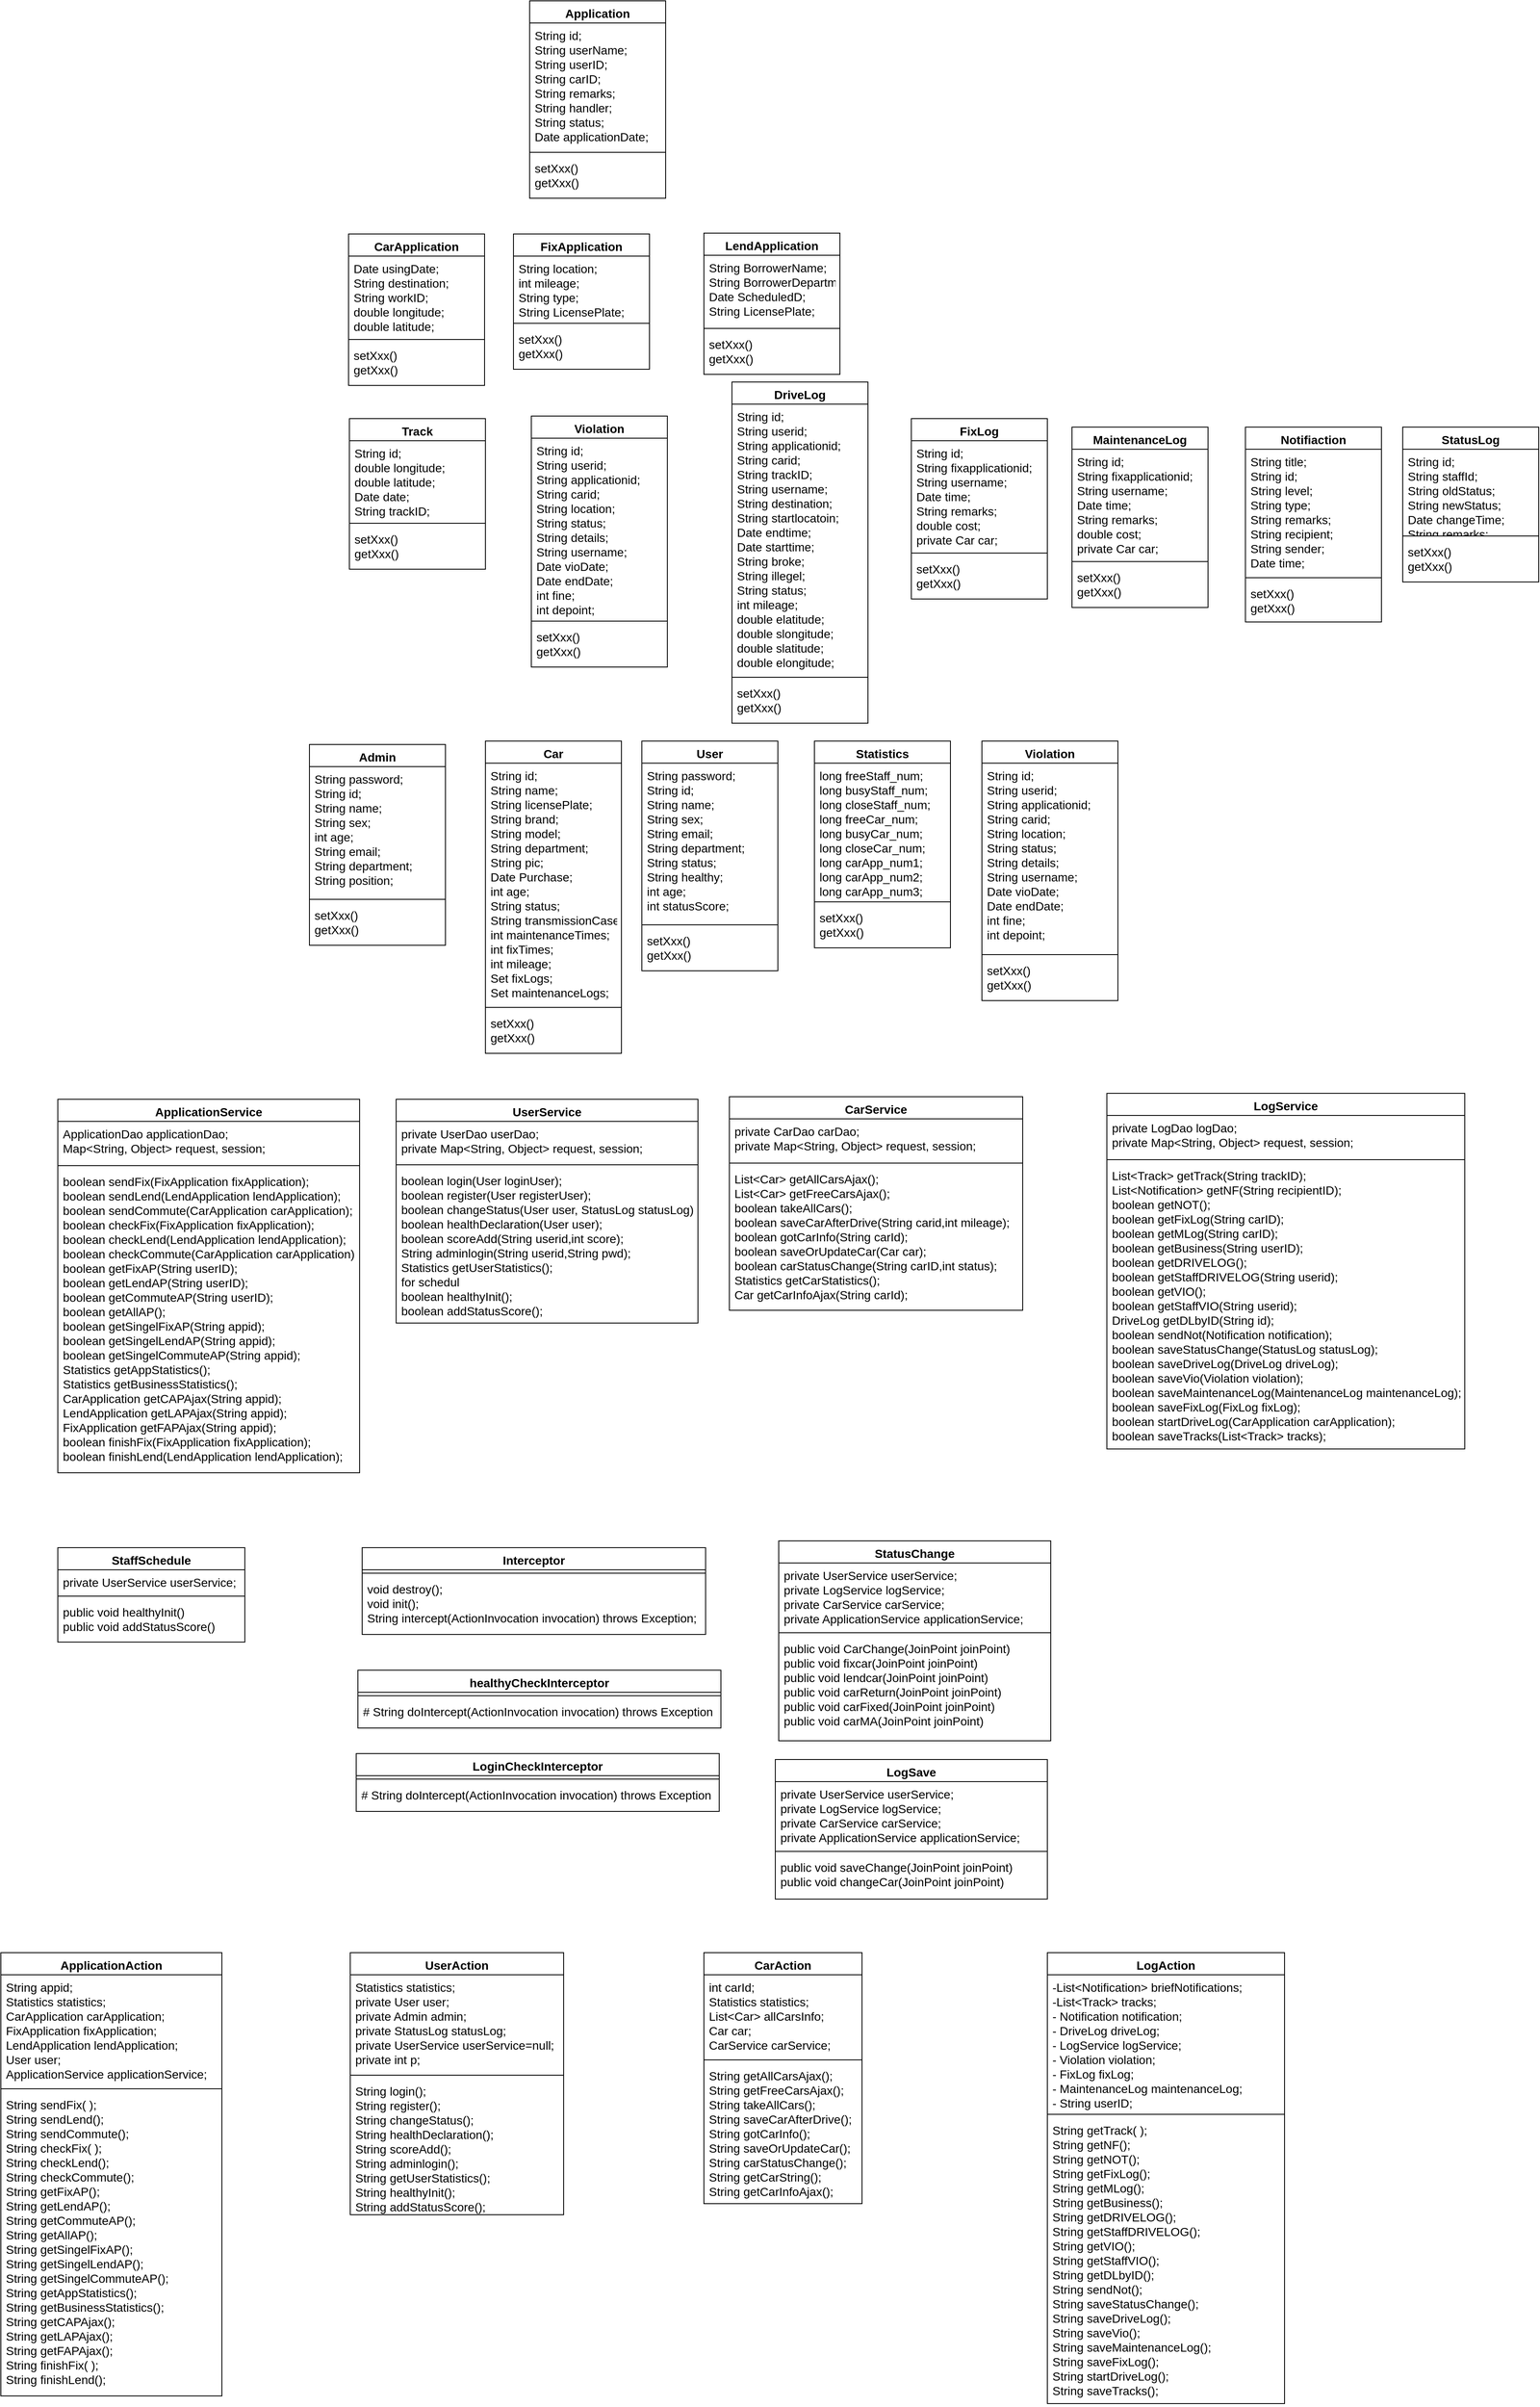 <mxfile version="15.7.3" type="device"><diagram id="B55-79wRDsL-jMmc4Dl7" name="第 1 页"><mxGraphModel dx="3330" dy="1082" grid="0" gridSize="10" guides="1" tooltips="1" connect="1" arrows="1" fold="1" page="0" pageScale="1" pageWidth="827" pageHeight="1169" math="0" shadow="0"><root><mxCell id="0"/><mxCell id="1" parent="0"/><mxCell id="eSc0ie2BiEMWBmPsJBe6-1" value="Application" style="swimlane;fontStyle=1;align=center;verticalAlign=top;childLayout=stackLayout;horizontal=1;startSize=26;horizontalStack=0;resizeParent=1;resizeParentMax=0;resizeLast=0;collapsible=1;marginBottom=0;spacing=2;fontSize=14;" parent="1" vertex="1"><mxGeometry x="-862" y="135" width="160" height="232" as="geometry"/></mxCell><mxCell id="eSc0ie2BiEMWBmPsJBe6-2" value="String id;&#10;String userName;&#10;String userID;&#10;String carID;&#10;String remarks;&#10;String handler;&#10;String status;&#10;Date applicationDate;" style="text;strokeColor=none;fillColor=none;align=left;verticalAlign=top;spacingLeft=4;spacingRight=4;overflow=hidden;rotatable=0;points=[[0,0.5],[1,0.5]];portConstraint=eastwest;spacing=2;fontSize=14;" parent="eSc0ie2BiEMWBmPsJBe6-1" vertex="1"><mxGeometry y="26" width="160" height="148" as="geometry"/></mxCell><mxCell id="eSc0ie2BiEMWBmPsJBe6-3" value="" style="line;strokeWidth=1;fillColor=none;align=left;verticalAlign=middle;spacingTop=-1;spacingLeft=3;spacingRight=3;rotatable=0;labelPosition=right;points=[];portConstraint=eastwest;spacing=2;fontSize=14;" parent="eSc0ie2BiEMWBmPsJBe6-1" vertex="1"><mxGeometry y="174" width="160" height="8" as="geometry"/></mxCell><mxCell id="eSc0ie2BiEMWBmPsJBe6-4" value="setXxx()&#10;getXxx()" style="text;strokeColor=none;fillColor=none;align=left;verticalAlign=top;spacingLeft=4;spacingRight=4;overflow=hidden;rotatable=0;points=[[0,0.5],[1,0.5]];portConstraint=eastwest;spacing=2;fontSize=14;" parent="eSc0ie2BiEMWBmPsJBe6-1" vertex="1"><mxGeometry y="182" width="160" height="50" as="geometry"/></mxCell><mxCell id="eSc0ie2BiEMWBmPsJBe6-6" value="CarApplication" style="swimlane;fontStyle=1;align=center;verticalAlign=top;childLayout=stackLayout;horizontal=1;startSize=26;horizontalStack=0;resizeParent=1;resizeParentMax=0;resizeLast=0;collapsible=1;marginBottom=0;spacing=2;fontSize=14;" parent="1" vertex="1"><mxGeometry x="-1075" y="409" width="160" height="178" as="geometry"/></mxCell><mxCell id="eSc0ie2BiEMWBmPsJBe6-7" value="Date usingDate;&#10;String destination;&#10;String workID;&#10;double longitude;&#10;double latitude;" style="text;strokeColor=none;fillColor=none;align=left;verticalAlign=top;spacingLeft=4;spacingRight=4;overflow=hidden;rotatable=0;points=[[0,0.5],[1,0.5]];portConstraint=eastwest;spacing=2;fontSize=14;" parent="eSc0ie2BiEMWBmPsJBe6-6" vertex="1"><mxGeometry y="26" width="160" height="94" as="geometry"/></mxCell><mxCell id="eSc0ie2BiEMWBmPsJBe6-8" value="" style="line;strokeWidth=1;fillColor=none;align=left;verticalAlign=middle;spacingTop=-1;spacingLeft=3;spacingRight=3;rotatable=0;labelPosition=right;points=[];portConstraint=eastwest;spacing=2;fontSize=14;" parent="eSc0ie2BiEMWBmPsJBe6-6" vertex="1"><mxGeometry y="120" width="160" height="8" as="geometry"/></mxCell><mxCell id="eSc0ie2BiEMWBmPsJBe6-9" value="setXxx()&#10;getXxx()" style="text;strokeColor=none;fillColor=none;align=left;verticalAlign=top;spacingLeft=4;spacingRight=4;overflow=hidden;rotatable=0;points=[[0,0.5],[1,0.5]];portConstraint=eastwest;spacing=2;fontSize=14;" parent="eSc0ie2BiEMWBmPsJBe6-6" vertex="1"><mxGeometry y="128" width="160" height="50" as="geometry"/></mxCell><mxCell id="eSc0ie2BiEMWBmPsJBe6-12" value="FixApplication" style="swimlane;fontStyle=1;align=center;verticalAlign=top;childLayout=stackLayout;horizontal=1;startSize=26;horizontalStack=0;resizeParent=1;resizeParentMax=0;resizeLast=0;collapsible=1;marginBottom=0;spacing=2;fontSize=14;" parent="1" vertex="1"><mxGeometry x="-881" y="409" width="160" height="159" as="geometry"/></mxCell><mxCell id="eSc0ie2BiEMWBmPsJBe6-13" value="String location;&#10;int mileage;&#10;String type;&#10;String LicensePlate;" style="text;strokeColor=none;fillColor=none;align=left;verticalAlign=top;spacingLeft=4;spacingRight=4;overflow=hidden;rotatable=0;points=[[0,0.5],[1,0.5]];portConstraint=eastwest;spacing=2;fontSize=14;" parent="eSc0ie2BiEMWBmPsJBe6-12" vertex="1"><mxGeometry y="26" width="160" height="75" as="geometry"/></mxCell><mxCell id="eSc0ie2BiEMWBmPsJBe6-14" value="" style="line;strokeWidth=1;fillColor=none;align=left;verticalAlign=middle;spacingTop=-1;spacingLeft=3;spacingRight=3;rotatable=0;labelPosition=right;points=[];portConstraint=eastwest;spacing=2;fontSize=14;" parent="eSc0ie2BiEMWBmPsJBe6-12" vertex="1"><mxGeometry y="101" width="160" height="8" as="geometry"/></mxCell><mxCell id="eSc0ie2BiEMWBmPsJBe6-15" value="setXxx()&#10;getXxx()" style="text;strokeColor=none;fillColor=none;align=left;verticalAlign=top;spacingLeft=4;spacingRight=4;overflow=hidden;rotatable=0;points=[[0,0.5],[1,0.5]];portConstraint=eastwest;spacing=2;fontSize=14;" parent="eSc0ie2BiEMWBmPsJBe6-12" vertex="1"><mxGeometry y="109" width="160" height="50" as="geometry"/></mxCell><mxCell id="eSc0ie2BiEMWBmPsJBe6-17" value="LendApplication" style="swimlane;fontStyle=1;align=center;verticalAlign=top;childLayout=stackLayout;horizontal=1;startSize=26;horizontalStack=0;resizeParent=1;resizeParentMax=0;resizeLast=0;collapsible=1;marginBottom=0;spacing=2;fontSize=14;" parent="1" vertex="1"><mxGeometry x="-657" y="408" width="160" height="166" as="geometry"/></mxCell><mxCell id="eSc0ie2BiEMWBmPsJBe6-18" value="String BorrowerName;&#10;String BorrowerDepartment;&#10;Date ScheduledD;&#10;String LicensePlate;" style="text;strokeColor=none;fillColor=none;align=left;verticalAlign=top;spacingLeft=4;spacingRight=4;overflow=hidden;rotatable=0;points=[[0,0.5],[1,0.5]];portConstraint=eastwest;spacing=2;fontSize=14;" parent="eSc0ie2BiEMWBmPsJBe6-17" vertex="1"><mxGeometry y="26" width="160" height="82" as="geometry"/></mxCell><mxCell id="eSc0ie2BiEMWBmPsJBe6-19" value="" style="line;strokeWidth=1;fillColor=none;align=left;verticalAlign=middle;spacingTop=-1;spacingLeft=3;spacingRight=3;rotatable=0;labelPosition=right;points=[];portConstraint=eastwest;spacing=2;fontSize=14;" parent="eSc0ie2BiEMWBmPsJBe6-17" vertex="1"><mxGeometry y="108" width="160" height="8" as="geometry"/></mxCell><mxCell id="eSc0ie2BiEMWBmPsJBe6-20" value="setXxx()&#10;getXxx()" style="text;strokeColor=none;fillColor=none;align=left;verticalAlign=top;spacingLeft=4;spacingRight=4;overflow=hidden;rotatable=0;points=[[0,0.5],[1,0.5]];portConstraint=eastwest;spacing=2;fontSize=14;" parent="eSc0ie2BiEMWBmPsJBe6-17" vertex="1"><mxGeometry y="116" width="160" height="50" as="geometry"/></mxCell><mxCell id="eSc0ie2BiEMWBmPsJBe6-22" value="MaintenanceLog" style="swimlane;fontStyle=1;align=center;verticalAlign=top;childLayout=stackLayout;horizontal=1;startSize=26;horizontalStack=0;resizeParent=1;resizeParentMax=0;resizeLast=0;collapsible=1;marginBottom=0;spacing=2;fontSize=14;" parent="1" vertex="1"><mxGeometry x="-224" y="636" width="160" height="212" as="geometry"/></mxCell><mxCell id="eSc0ie2BiEMWBmPsJBe6-23" value="String id;&#10;String fixapplicationid;&#10;String username;&#10;Date time;&#10;String remarks;&#10;double cost;&#10;private Car car;" style="text;strokeColor=none;fillColor=none;align=left;verticalAlign=top;spacingLeft=4;spacingRight=4;overflow=hidden;rotatable=0;points=[[0,0.5],[1,0.5]];portConstraint=eastwest;spacing=2;fontSize=14;" parent="eSc0ie2BiEMWBmPsJBe6-22" vertex="1"><mxGeometry y="26" width="160" height="128" as="geometry"/></mxCell><mxCell id="eSc0ie2BiEMWBmPsJBe6-24" value="" style="line;strokeWidth=1;fillColor=none;align=left;verticalAlign=middle;spacingTop=-1;spacingLeft=3;spacingRight=3;rotatable=0;labelPosition=right;points=[];portConstraint=eastwest;spacing=2;fontSize=14;" parent="eSc0ie2BiEMWBmPsJBe6-22" vertex="1"><mxGeometry y="154" width="160" height="8" as="geometry"/></mxCell><mxCell id="eSc0ie2BiEMWBmPsJBe6-25" value="setXxx()&#10;getXxx()" style="text;strokeColor=none;fillColor=none;align=left;verticalAlign=top;spacingLeft=4;spacingRight=4;overflow=hidden;rotatable=0;points=[[0,0.5],[1,0.5]];portConstraint=eastwest;spacing=2;fontSize=14;" parent="eSc0ie2BiEMWBmPsJBe6-22" vertex="1"><mxGeometry y="162" width="160" height="50" as="geometry"/></mxCell><mxCell id="eSc0ie2BiEMWBmPsJBe6-26" value="Violation" style="swimlane;fontStyle=1;align=center;verticalAlign=top;childLayout=stackLayout;horizontal=1;startSize=26;horizontalStack=0;resizeParent=1;resizeParentMax=0;resizeLast=0;collapsible=1;marginBottom=0;spacing=2;fontSize=14;" parent="1" vertex="1"><mxGeometry x="-860" y="623" width="160" height="295" as="geometry"/></mxCell><mxCell id="eSc0ie2BiEMWBmPsJBe6-27" value="String id;&#10;String userid;&#10;String applicationid;&#10;String carid;&#10;String location;&#10;String status;&#10;String details;&#10;String username;&#10;Date vioDate;&#10;Date endDate;&#10;int fine;&#10;int depoint;" style="text;strokeColor=none;fillColor=none;align=left;verticalAlign=top;spacingLeft=4;spacingRight=4;overflow=hidden;rotatable=0;points=[[0,0.5],[1,0.5]];portConstraint=eastwest;spacing=2;fontSize=14;" parent="eSc0ie2BiEMWBmPsJBe6-26" vertex="1"><mxGeometry y="26" width="160" height="211" as="geometry"/></mxCell><mxCell id="eSc0ie2BiEMWBmPsJBe6-28" value="" style="line;strokeWidth=1;fillColor=none;align=left;verticalAlign=middle;spacingTop=-1;spacingLeft=3;spacingRight=3;rotatable=0;labelPosition=right;points=[];portConstraint=eastwest;spacing=2;fontSize=14;" parent="eSc0ie2BiEMWBmPsJBe6-26" vertex="1"><mxGeometry y="237" width="160" height="8" as="geometry"/></mxCell><mxCell id="eSc0ie2BiEMWBmPsJBe6-29" value="setXxx()&#10;getXxx()" style="text;strokeColor=none;fillColor=none;align=left;verticalAlign=top;spacingLeft=4;spacingRight=4;overflow=hidden;rotatable=0;points=[[0,0.5],[1,0.5]];portConstraint=eastwest;spacing=2;fontSize=14;" parent="eSc0ie2BiEMWBmPsJBe6-26" vertex="1"><mxGeometry y="245" width="160" height="50" as="geometry"/></mxCell><mxCell id="eSc0ie2BiEMWBmPsJBe6-30" value="Track" style="swimlane;fontStyle=1;align=center;verticalAlign=top;childLayout=stackLayout;horizontal=1;startSize=26;horizontalStack=0;resizeParent=1;resizeParentMax=0;resizeLast=0;collapsible=1;marginBottom=0;spacing=2;fontSize=14;" parent="1" vertex="1"><mxGeometry x="-1074" y="626" width="160" height="177" as="geometry"/></mxCell><mxCell id="eSc0ie2BiEMWBmPsJBe6-31" value="String id;&#10;double longitude;&#10;double latitude;&#10;Date date;&#10;String trackID;" style="text;strokeColor=none;fillColor=none;align=left;verticalAlign=top;spacingLeft=4;spacingRight=4;overflow=hidden;rotatable=0;points=[[0,0.5],[1,0.5]];portConstraint=eastwest;spacing=2;fontSize=14;" parent="eSc0ie2BiEMWBmPsJBe6-30" vertex="1"><mxGeometry y="26" width="160" height="93" as="geometry"/></mxCell><mxCell id="eSc0ie2BiEMWBmPsJBe6-32" value="" style="line;strokeWidth=1;fillColor=none;align=left;verticalAlign=middle;spacingTop=-1;spacingLeft=3;spacingRight=3;rotatable=0;labelPosition=right;points=[];portConstraint=eastwest;spacing=2;fontSize=14;" parent="eSc0ie2BiEMWBmPsJBe6-30" vertex="1"><mxGeometry y="119" width="160" height="8" as="geometry"/></mxCell><mxCell id="eSc0ie2BiEMWBmPsJBe6-33" value="setXxx()&#10;getXxx()" style="text;strokeColor=none;fillColor=none;align=left;verticalAlign=top;spacingLeft=4;spacingRight=4;overflow=hidden;rotatable=0;points=[[0,0.5],[1,0.5]];portConstraint=eastwest;spacing=2;fontSize=14;" parent="eSc0ie2BiEMWBmPsJBe6-30" vertex="1"><mxGeometry y="127" width="160" height="50" as="geometry"/></mxCell><mxCell id="eSc0ie2BiEMWBmPsJBe6-34" value="FixLog" style="swimlane;fontStyle=1;align=center;verticalAlign=top;childLayout=stackLayout;horizontal=1;startSize=26;horizontalStack=0;resizeParent=1;resizeParentMax=0;resizeLast=0;collapsible=1;marginBottom=0;spacing=2;fontSize=14;" parent="1" vertex="1"><mxGeometry x="-413" y="626" width="160" height="212" as="geometry"/></mxCell><mxCell id="eSc0ie2BiEMWBmPsJBe6-35" value="String id;&#10;String fixapplicationid;&#10;String username;&#10;Date time;&#10;String remarks;&#10;double cost;&#10;private Car car;" style="text;strokeColor=none;fillColor=none;align=left;verticalAlign=top;spacingLeft=4;spacingRight=4;overflow=hidden;rotatable=0;points=[[0,0.5],[1,0.5]];portConstraint=eastwest;spacing=2;fontSize=14;" parent="eSc0ie2BiEMWBmPsJBe6-34" vertex="1"><mxGeometry y="26" width="160" height="128" as="geometry"/></mxCell><mxCell id="eSc0ie2BiEMWBmPsJBe6-36" value="" style="line;strokeWidth=1;fillColor=none;align=left;verticalAlign=middle;spacingTop=-1;spacingLeft=3;spacingRight=3;rotatable=0;labelPosition=right;points=[];portConstraint=eastwest;spacing=2;fontSize=14;" parent="eSc0ie2BiEMWBmPsJBe6-34" vertex="1"><mxGeometry y="154" width="160" height="8" as="geometry"/></mxCell><mxCell id="eSc0ie2BiEMWBmPsJBe6-37" value="setXxx()&#10;getXxx()" style="text;strokeColor=none;fillColor=none;align=left;verticalAlign=top;spacingLeft=4;spacingRight=4;overflow=hidden;rotatable=0;points=[[0,0.5],[1,0.5]];portConstraint=eastwest;spacing=2;fontSize=14;" parent="eSc0ie2BiEMWBmPsJBe6-34" vertex="1"><mxGeometry y="162" width="160" height="50" as="geometry"/></mxCell><mxCell id="eSc0ie2BiEMWBmPsJBe6-38" value="Notifiaction" style="swimlane;fontStyle=1;align=center;verticalAlign=top;childLayout=stackLayout;horizontal=1;startSize=26;horizontalStack=0;resizeParent=1;resizeParentMax=0;resizeLast=0;collapsible=1;marginBottom=0;spacing=2;fontSize=14;" parent="1" vertex="1"><mxGeometry x="-20" y="636" width="160" height="229" as="geometry"/></mxCell><mxCell id="eSc0ie2BiEMWBmPsJBe6-39" value="String title;&#10;String id;&#10;String level;&#10;String type;&#10;String remarks;&#10;String recipient;&#10;String sender;&#10;Date time;" style="text;strokeColor=none;fillColor=none;align=left;verticalAlign=top;spacingLeft=4;spacingRight=4;overflow=hidden;rotatable=0;points=[[0,0.5],[1,0.5]];portConstraint=eastwest;spacing=2;fontSize=14;" parent="eSc0ie2BiEMWBmPsJBe6-38" vertex="1"><mxGeometry y="26" width="160" height="147" as="geometry"/></mxCell><mxCell id="eSc0ie2BiEMWBmPsJBe6-40" value="" style="line;strokeWidth=1;fillColor=none;align=left;verticalAlign=middle;spacingTop=-1;spacingLeft=3;spacingRight=3;rotatable=0;labelPosition=right;points=[];portConstraint=eastwest;spacing=2;fontSize=14;" parent="eSc0ie2BiEMWBmPsJBe6-38" vertex="1"><mxGeometry y="173" width="160" height="8" as="geometry"/></mxCell><mxCell id="eSc0ie2BiEMWBmPsJBe6-41" value="setXxx()&#10;getXxx()" style="text;strokeColor=none;fillColor=none;align=left;verticalAlign=top;spacingLeft=4;spacingRight=4;overflow=hidden;rotatable=0;points=[[0,0.5],[1,0.5]];portConstraint=eastwest;spacing=2;fontSize=14;" parent="eSc0ie2BiEMWBmPsJBe6-38" vertex="1"><mxGeometry y="181" width="160" height="48" as="geometry"/></mxCell><mxCell id="eSc0ie2BiEMWBmPsJBe6-42" value="DriveLog" style="swimlane;fontStyle=1;align=center;verticalAlign=top;childLayout=stackLayout;horizontal=1;startSize=26;horizontalStack=0;resizeParent=1;resizeParentMax=0;resizeLast=0;collapsible=1;marginBottom=0;spacing=2;fontSize=14;" parent="1" vertex="1"><mxGeometry x="-624" y="583" width="160" height="401" as="geometry"/></mxCell><mxCell id="eSc0ie2BiEMWBmPsJBe6-43" value="String id;&#10;String userid;&#10;String applicationid;&#10;String carid;&#10;String trackID;&#10;String username;&#10;String destination;&#10;String startlocatoin;&#10;Date endtime;&#10;Date starttime;&#10;String broke;&#10;String illegel;&#10;String status;&#10;int mileage;&#10;double elatitude;&#10;double slongitude;&#10;double slatitude;&#10;double elongitude;" style="text;strokeColor=none;fillColor=none;align=left;verticalAlign=top;spacingLeft=4;spacingRight=4;overflow=hidden;rotatable=0;points=[[0,0.5],[1,0.5]];portConstraint=eastwest;spacing=2;fontSize=14;" parent="eSc0ie2BiEMWBmPsJBe6-42" vertex="1"><mxGeometry y="26" width="160" height="317" as="geometry"/></mxCell><mxCell id="eSc0ie2BiEMWBmPsJBe6-44" value="" style="line;strokeWidth=1;fillColor=none;align=left;verticalAlign=middle;spacingTop=-1;spacingLeft=3;spacingRight=3;rotatable=0;labelPosition=right;points=[];portConstraint=eastwest;spacing=2;fontSize=14;" parent="eSc0ie2BiEMWBmPsJBe6-42" vertex="1"><mxGeometry y="343" width="160" height="8" as="geometry"/></mxCell><mxCell id="eSc0ie2BiEMWBmPsJBe6-45" value="setXxx()&#10;getXxx()" style="text;strokeColor=none;fillColor=none;align=left;verticalAlign=top;spacingLeft=4;spacingRight=4;overflow=hidden;rotatable=0;points=[[0,0.5],[1,0.5]];portConstraint=eastwest;spacing=2;fontSize=14;" parent="eSc0ie2BiEMWBmPsJBe6-42" vertex="1"><mxGeometry y="351" width="160" height="50" as="geometry"/></mxCell><mxCell id="eSc0ie2BiEMWBmPsJBe6-46" value="StatusLog" style="swimlane;fontStyle=1;align=center;verticalAlign=top;childLayout=stackLayout;horizontal=1;startSize=26;horizontalStack=0;resizeParent=1;resizeParentMax=0;resizeLast=0;collapsible=1;marginBottom=0;spacing=2;fontSize=14;" parent="1" vertex="1"><mxGeometry x="165" y="636" width="160" height="182" as="geometry"/></mxCell><mxCell id="eSc0ie2BiEMWBmPsJBe6-47" value="String id;&#10;String staffId;&#10;String oldStatus;&#10;String newStatus;&#10;Date changeTime;&#10;String remarks;" style="text;strokeColor=none;fillColor=none;align=left;verticalAlign=top;spacingLeft=4;spacingRight=4;overflow=hidden;rotatable=0;points=[[0,0.5],[1,0.5]];portConstraint=eastwest;spacing=2;fontSize=14;" parent="eSc0ie2BiEMWBmPsJBe6-46" vertex="1"><mxGeometry y="26" width="160" height="98" as="geometry"/></mxCell><mxCell id="eSc0ie2BiEMWBmPsJBe6-48" value="" style="line;strokeWidth=1;fillColor=none;align=left;verticalAlign=middle;spacingTop=-1;spacingLeft=3;spacingRight=3;rotatable=0;labelPosition=right;points=[];portConstraint=eastwest;spacing=2;fontSize=14;" parent="eSc0ie2BiEMWBmPsJBe6-46" vertex="1"><mxGeometry y="124" width="160" height="8" as="geometry"/></mxCell><mxCell id="eSc0ie2BiEMWBmPsJBe6-49" value="setXxx()&#10;getXxx()" style="text;strokeColor=none;fillColor=none;align=left;verticalAlign=top;spacingLeft=4;spacingRight=4;overflow=hidden;rotatable=0;points=[[0,0.5],[1,0.5]];portConstraint=eastwest;spacing=2;fontSize=14;" parent="eSc0ie2BiEMWBmPsJBe6-46" vertex="1"><mxGeometry y="132" width="160" height="50" as="geometry"/></mxCell><mxCell id="eSc0ie2BiEMWBmPsJBe6-58" value="Admin" style="swimlane;fontStyle=1;align=center;verticalAlign=top;childLayout=stackLayout;horizontal=1;startSize=26;horizontalStack=0;resizeParent=1;resizeParentMax=0;resizeLast=0;collapsible=1;marginBottom=0;spacing=2;fontSize=14;" parent="1" vertex="1"><mxGeometry x="-1121" y="1009" width="160" height="236" as="geometry"/></mxCell><mxCell id="eSc0ie2BiEMWBmPsJBe6-59" value="String password;&#10;String id;&#10;String name;&#10;String sex;&#10;int age;&#10;String email;&#10;String department;&#10;String position;" style="text;strokeColor=none;fillColor=none;align=left;verticalAlign=top;spacingLeft=4;spacingRight=4;overflow=hidden;rotatable=0;points=[[0,0.5],[1,0.5]];portConstraint=eastwest;spacing=2;fontSize=14;" parent="eSc0ie2BiEMWBmPsJBe6-58" vertex="1"><mxGeometry y="26" width="160" height="152" as="geometry"/></mxCell><mxCell id="eSc0ie2BiEMWBmPsJBe6-60" value="" style="line;strokeWidth=1;fillColor=none;align=left;verticalAlign=middle;spacingTop=-1;spacingLeft=3;spacingRight=3;rotatable=0;labelPosition=right;points=[];portConstraint=eastwest;spacing=2;fontSize=14;" parent="eSc0ie2BiEMWBmPsJBe6-58" vertex="1"><mxGeometry y="178" width="160" height="8" as="geometry"/></mxCell><mxCell id="eSc0ie2BiEMWBmPsJBe6-61" value="setXxx()&#10;getXxx()" style="text;strokeColor=none;fillColor=none;align=left;verticalAlign=top;spacingLeft=4;spacingRight=4;overflow=hidden;rotatable=0;points=[[0,0.5],[1,0.5]];portConstraint=eastwest;spacing=2;fontSize=14;" parent="eSc0ie2BiEMWBmPsJBe6-58" vertex="1"><mxGeometry y="186" width="160" height="50" as="geometry"/></mxCell><mxCell id="eSc0ie2BiEMWBmPsJBe6-62" value="Violation" style="swimlane;fontStyle=1;align=center;verticalAlign=top;childLayout=stackLayout;horizontal=1;startSize=26;horizontalStack=0;resizeParent=1;resizeParentMax=0;resizeLast=0;collapsible=1;marginBottom=0;spacing=2;fontSize=14;" parent="1" vertex="1"><mxGeometry x="-330" y="1005" width="160" height="305" as="geometry"/></mxCell><mxCell id="eSc0ie2BiEMWBmPsJBe6-63" value="String id;&#10;String userid;&#10;String applicationid;&#10;String carid;&#10;String location;&#10;String status;&#10;String details;&#10;String username;&#10;Date vioDate;&#10;Date endDate;&#10;int fine;&#10;int depoint;" style="text;strokeColor=none;fillColor=none;align=left;verticalAlign=top;spacingLeft=4;spacingRight=4;overflow=hidden;rotatable=0;points=[[0,0.5],[1,0.5]];portConstraint=eastwest;spacing=2;fontSize=14;" parent="eSc0ie2BiEMWBmPsJBe6-62" vertex="1"><mxGeometry y="26" width="160" height="221" as="geometry"/></mxCell><mxCell id="eSc0ie2BiEMWBmPsJBe6-64" value="" style="line;strokeWidth=1;fillColor=none;align=left;verticalAlign=middle;spacingTop=-1;spacingLeft=3;spacingRight=3;rotatable=0;labelPosition=right;points=[];portConstraint=eastwest;spacing=2;fontSize=14;" parent="eSc0ie2BiEMWBmPsJBe6-62" vertex="1"><mxGeometry y="247" width="160" height="8" as="geometry"/></mxCell><mxCell id="eSc0ie2BiEMWBmPsJBe6-65" value="setXxx()&#10;getXxx()" style="text;strokeColor=none;fillColor=none;align=left;verticalAlign=top;spacingLeft=4;spacingRight=4;overflow=hidden;rotatable=0;points=[[0,0.5],[1,0.5]];portConstraint=eastwest;spacing=2;fontSize=14;" parent="eSc0ie2BiEMWBmPsJBe6-62" vertex="1"><mxGeometry y="255" width="160" height="50" as="geometry"/></mxCell><mxCell id="eSc0ie2BiEMWBmPsJBe6-66" value="Car" style="swimlane;fontStyle=1;align=center;verticalAlign=top;childLayout=stackLayout;horizontal=1;startSize=26;horizontalStack=0;resizeParent=1;resizeParentMax=0;resizeLast=0;collapsible=1;marginBottom=0;spacing=2;fontSize=14;" parent="1" vertex="1"><mxGeometry x="-914" y="1005" width="160" height="367" as="geometry"/></mxCell><mxCell id="eSc0ie2BiEMWBmPsJBe6-67" value="String id;&#10;String name;&#10;String licensePlate;&#10;String brand;&#10;String model;&#10;String department;&#10;String pic;&#10;Date Purchase;&#10;int age;&#10;String status;&#10;String transmissionCase;&#10;int maintenanceTimes; &#10;int fixTimes; &#10;int mileage; &#10;Set fixLogs;&#10;Set maintenanceLogs;" style="text;strokeColor=none;fillColor=none;align=left;verticalAlign=top;spacingLeft=4;spacingRight=4;overflow=hidden;rotatable=0;points=[[0,0.5],[1,0.5]];portConstraint=eastwest;spacing=2;fontSize=14;" parent="eSc0ie2BiEMWBmPsJBe6-66" vertex="1"><mxGeometry y="26" width="160" height="283" as="geometry"/></mxCell><mxCell id="eSc0ie2BiEMWBmPsJBe6-68" value="" style="line;strokeWidth=1;fillColor=none;align=left;verticalAlign=middle;spacingTop=-1;spacingLeft=3;spacingRight=3;rotatable=0;labelPosition=right;points=[];portConstraint=eastwest;spacing=2;fontSize=14;" parent="eSc0ie2BiEMWBmPsJBe6-66" vertex="1"><mxGeometry y="309" width="160" height="8" as="geometry"/></mxCell><mxCell id="eSc0ie2BiEMWBmPsJBe6-69" value="setXxx()&#10;getXxx()" style="text;strokeColor=none;fillColor=none;align=left;verticalAlign=top;spacingLeft=4;spacingRight=4;overflow=hidden;rotatable=0;points=[[0,0.5],[1,0.5]];portConstraint=eastwest;spacing=2;fontSize=14;" parent="eSc0ie2BiEMWBmPsJBe6-66" vertex="1"><mxGeometry y="317" width="160" height="50" as="geometry"/></mxCell><mxCell id="eSc0ie2BiEMWBmPsJBe6-70" value="User" style="swimlane;fontStyle=1;align=center;verticalAlign=top;childLayout=stackLayout;horizontal=1;startSize=26;horizontalStack=0;resizeParent=1;resizeParentMax=0;resizeLast=0;collapsible=1;marginBottom=0;spacing=2;fontSize=14;" parent="1" vertex="1"><mxGeometry x="-730" y="1005" width="160" height="270" as="geometry"/></mxCell><mxCell id="eSc0ie2BiEMWBmPsJBe6-71" value="String password;&#10;String id;&#10;String name;&#10;String sex;&#10;String email;&#10;String department;&#10;String status;&#10;String healthy;&#10;int age;&#10;int statusScore;" style="text;strokeColor=none;fillColor=none;align=left;verticalAlign=top;spacingLeft=4;spacingRight=4;overflow=hidden;rotatable=0;points=[[0,0.5],[1,0.5]];portConstraint=eastwest;spacing=2;fontSize=14;" parent="eSc0ie2BiEMWBmPsJBe6-70" vertex="1"><mxGeometry y="26" width="160" height="186" as="geometry"/></mxCell><mxCell id="eSc0ie2BiEMWBmPsJBe6-72" value="" style="line;strokeWidth=1;fillColor=none;align=left;verticalAlign=middle;spacingTop=-1;spacingLeft=3;spacingRight=3;rotatable=0;labelPosition=right;points=[];portConstraint=eastwest;spacing=2;fontSize=14;" parent="eSc0ie2BiEMWBmPsJBe6-70" vertex="1"><mxGeometry y="212" width="160" height="8" as="geometry"/></mxCell><mxCell id="eSc0ie2BiEMWBmPsJBe6-73" value="setXxx()&#10;getXxx()" style="text;strokeColor=none;fillColor=none;align=left;verticalAlign=top;spacingLeft=4;spacingRight=4;overflow=hidden;rotatable=0;points=[[0,0.5],[1,0.5]];portConstraint=eastwest;spacing=2;fontSize=14;" parent="eSc0ie2BiEMWBmPsJBe6-70" vertex="1"><mxGeometry y="220" width="160" height="50" as="geometry"/></mxCell><mxCell id="eSc0ie2BiEMWBmPsJBe6-77" value="Statistics" style="swimlane;fontStyle=1;align=center;verticalAlign=top;childLayout=stackLayout;horizontal=1;startSize=26;horizontalStack=0;resizeParent=1;resizeParentMax=0;resizeLast=0;collapsible=1;marginBottom=0;spacing=2;fontSize=14;" parent="1" vertex="1"><mxGeometry x="-527" y="1005" width="160" height="243" as="geometry"/></mxCell><mxCell id="eSc0ie2BiEMWBmPsJBe6-78" value="    long freeStaff_num;&#10;    long busyStaff_num;&#10;    long closeStaff_num;&#10;    long freeCar_num;&#10;    long busyCar_num;&#10;    long closeCar_num;&#10;    long carApp_num1;&#10;    long carApp_num2;&#10;    long carApp_num3;&#10;    long fixApp_num1;&#10;    long fixApp_num2;&#10;    long fixApp_num3;&#10;    long lendApp_num1;&#10;    long lendApp_num2;&#10;    long lendApp_num3;&#10;    long week_carApp;&#10;    long month_carApp;&#10;    long week_fixApp;&#10;    long month_fixApp;&#10;    long week_lendApp;&#10;    long month_lendApp;&#10;//    List&lt;Map&lt;Date, Long&gt;&gt; past_week_carApp;&#10;//    List&lt;Map&lt;Date, Long&gt;&gt; past_week_fixApp;&#10;//    List&lt;Map&lt;Date, Long&gt;&gt; past_week_lendApp;&#10;    List&lt;Long&gt; past_week_carApp;&#10;    List&lt;Long&gt; past_week_fixApp;&#10;    List&lt;Long&gt; past_week_lendApp;&#10;    Date date;" style="text;strokeColor=none;fillColor=none;align=left;verticalAlign=top;spacingLeft=4;spacingRight=4;overflow=hidden;rotatable=0;points=[[0,0.5],[1,0.5]];portConstraint=eastwest;spacing=2;fontSize=14;" parent="eSc0ie2BiEMWBmPsJBe6-77" vertex="1"><mxGeometry y="26" width="160" height="159" as="geometry"/></mxCell><mxCell id="eSc0ie2BiEMWBmPsJBe6-79" value="" style="line;strokeWidth=1;fillColor=none;align=left;verticalAlign=middle;spacingTop=-1;spacingLeft=3;spacingRight=3;rotatable=0;labelPosition=right;points=[];portConstraint=eastwest;spacing=2;fontSize=14;" parent="eSc0ie2BiEMWBmPsJBe6-77" vertex="1"><mxGeometry y="185" width="160" height="8" as="geometry"/></mxCell><mxCell id="eSc0ie2BiEMWBmPsJBe6-80" value="setXxx()&#10;getXxx()" style="text;strokeColor=none;fillColor=none;align=left;verticalAlign=top;spacingLeft=4;spacingRight=4;overflow=hidden;rotatable=0;points=[[0,0.5],[1,0.5]];portConstraint=eastwest;spacing=2;fontSize=14;" parent="eSc0ie2BiEMWBmPsJBe6-77" vertex="1"><mxGeometry y="193" width="160" height="50" as="geometry"/></mxCell><mxCell id="j3bUhXM_ny_3XCyo7QJQ-1" value="ApplicationService" style="swimlane;fontStyle=1;align=center;verticalAlign=top;childLayout=stackLayout;horizontal=1;startSize=26;horizontalStack=0;resizeParent=1;resizeParentMax=0;resizeLast=0;collapsible=1;marginBottom=0;spacing=2;fontSize=14;" vertex="1" parent="1"><mxGeometry x="-1417" y="1426" width="355" height="439" as="geometry"/></mxCell><mxCell id="j3bUhXM_ny_3XCyo7QJQ-2" value="ApplicationDao applicationDao;&#10;Map&lt;String, Object&gt; request, session;&#10;" style="text;strokeColor=none;fillColor=none;align=left;verticalAlign=top;spacingLeft=4;spacingRight=4;overflow=hidden;rotatable=0;points=[[0,0.5],[1,0.5]];portConstraint=eastwest;spacing=2;fontSize=14;" vertex="1" parent="j3bUhXM_ny_3XCyo7QJQ-1"><mxGeometry y="26" width="355" height="48" as="geometry"/></mxCell><mxCell id="j3bUhXM_ny_3XCyo7QJQ-3" value="" style="line;strokeWidth=1;fillColor=none;align=left;verticalAlign=middle;spacingTop=-1;spacingLeft=3;spacingRight=3;rotatable=0;labelPosition=right;points=[];portConstraint=eastwest;spacing=2;fontSize=14;" vertex="1" parent="j3bUhXM_ny_3XCyo7QJQ-1"><mxGeometry y="74" width="355" height="8" as="geometry"/></mxCell><mxCell id="j3bUhXM_ny_3XCyo7QJQ-4" value="boolean sendFix(FixApplication fixApplication);&#10;boolean sendLend(LendApplication lendApplication);&#10;boolean sendCommute(CarApplication carApplication);&#10;boolean checkFix(FixApplication fixApplication);&#10;boolean checkLend(LendApplication lendApplication);&#10;boolean checkCommute(CarApplication carApplication);&#10;boolean getFixAP(String userID);&#10;boolean getLendAP(String userID);&#10;boolean getCommuteAP(String userID);&#10;boolean getAllAP();&#10;boolean getSingelFixAP(String appid);&#10;boolean getSingelLendAP(String appid);&#10;boolean getSingelCommuteAP(String appid);&#10;Statistics getAppStatistics();&#10;Statistics getBusinessStatistics();&#10;CarApplication getCAPAjax(String appid);&#10;LendApplication getLAPAjax(String appid);&#10;FixApplication getFAPAjax(String appid);&#10;boolean finishFix(FixApplication fixApplication);&#10;boolean finishLend(LendApplication lendApplication);" style="text;strokeColor=none;fillColor=none;align=left;verticalAlign=top;spacingLeft=4;spacingRight=4;overflow=hidden;rotatable=0;points=[[0,0.5],[1,0.5]];portConstraint=eastwest;spacing=2;fontSize=14;" vertex="1" parent="j3bUhXM_ny_3XCyo7QJQ-1"><mxGeometry y="82" width="355" height="357" as="geometry"/></mxCell><mxCell id="j3bUhXM_ny_3XCyo7QJQ-6" value="UserService" style="swimlane;fontStyle=1;align=center;verticalAlign=top;childLayout=stackLayout;horizontal=1;startSize=26;horizontalStack=0;resizeParent=1;resizeParentMax=0;resizeLast=0;collapsible=1;marginBottom=0;spacing=2;fontSize=14;" vertex="1" parent="1"><mxGeometry x="-1019" y="1426" width="355" height="263" as="geometry"/></mxCell><mxCell id="j3bUhXM_ny_3XCyo7QJQ-7" value="private UserDao userDao;&#10;private Map&lt;String, Object&gt; request, session;" style="text;strokeColor=none;fillColor=none;align=left;verticalAlign=top;spacingLeft=4;spacingRight=4;overflow=hidden;rotatable=0;points=[[0,0.5],[1,0.5]];portConstraint=eastwest;spacing=2;fontSize=14;" vertex="1" parent="j3bUhXM_ny_3XCyo7QJQ-6"><mxGeometry y="26" width="355" height="47" as="geometry"/></mxCell><mxCell id="j3bUhXM_ny_3XCyo7QJQ-8" value="" style="line;strokeWidth=1;fillColor=none;align=left;verticalAlign=middle;spacingTop=-1;spacingLeft=3;spacingRight=3;rotatable=0;labelPosition=right;points=[];portConstraint=eastwest;spacing=2;fontSize=14;" vertex="1" parent="j3bUhXM_ny_3XCyo7QJQ-6"><mxGeometry y="73" width="355" height="8" as="geometry"/></mxCell><mxCell id="j3bUhXM_ny_3XCyo7QJQ-9" value="boolean login(User loginUser);&#10;boolean register(User registerUser);&#10;boolean changeStatus(User user, StatusLog statusLog);&#10;boolean healthDeclaration(User user);&#10;boolean scoreAdd(String userid,int score);&#10;String  adminlogin(String userid,String pwd);&#10;Statistics getUserStatistics();&#10;for schedul&#10;boolean healthyInit();&#10;boolean addStatusScore();" style="text;strokeColor=none;fillColor=none;align=left;verticalAlign=top;spacingLeft=4;spacingRight=4;overflow=hidden;rotatable=0;points=[[0,0.5],[1,0.5]];portConstraint=eastwest;spacing=2;fontSize=14;" vertex="1" parent="j3bUhXM_ny_3XCyo7QJQ-6"><mxGeometry y="81" width="355" height="182" as="geometry"/></mxCell><mxCell id="j3bUhXM_ny_3XCyo7QJQ-10" value="LogService" style="swimlane;fontStyle=1;align=center;verticalAlign=top;childLayout=stackLayout;horizontal=1;startSize=26;horizontalStack=0;resizeParent=1;resizeParentMax=0;resizeLast=0;collapsible=1;marginBottom=0;spacing=2;fontSize=14;" vertex="1" parent="1"><mxGeometry x="-183" y="1419" width="421" height="418" as="geometry"/></mxCell><mxCell id="j3bUhXM_ny_3XCyo7QJQ-11" value="private LogDao logDao;&#10;private Map&lt;String, Object&gt; request, session;" style="text;strokeColor=none;fillColor=none;align=left;verticalAlign=top;spacingLeft=4;spacingRight=4;overflow=hidden;rotatable=0;points=[[0,0.5],[1,0.5]];portConstraint=eastwest;spacing=2;fontSize=14;" vertex="1" parent="j3bUhXM_ny_3XCyo7QJQ-10"><mxGeometry y="26" width="421" height="48" as="geometry"/></mxCell><mxCell id="j3bUhXM_ny_3XCyo7QJQ-12" value="" style="line;strokeWidth=1;fillColor=none;align=left;verticalAlign=middle;spacingTop=-1;spacingLeft=3;spacingRight=3;rotatable=0;labelPosition=right;points=[];portConstraint=eastwest;spacing=2;fontSize=14;" vertex="1" parent="j3bUhXM_ny_3XCyo7QJQ-10"><mxGeometry y="74" width="421" height="8" as="geometry"/></mxCell><mxCell id="j3bUhXM_ny_3XCyo7QJQ-13" value="List&lt;Track&gt; getTrack(String trackID);&#10;List&lt;Notification&gt; getNF(String recipientID);&#10;boolean getNOT();&#10;boolean getFixLog(String carID);&#10;boolean getMLog(String carID);&#10;boolean getBusiness(String userID);&#10;boolean getDRIVELOG();&#10;boolean getStaffDRIVELOG(String userid);&#10;boolean getVIO();&#10;boolean getStaffVIO(String userid);&#10;DriveLog getDLbyID(String id);&#10;boolean sendNot(Notification notification);&#10;boolean saveStatusChange(StatusLog statusLog);&#10;boolean saveDriveLog(DriveLog driveLog);&#10;boolean saveVio(Violation violation);&#10;boolean saveMaintenanceLog(MaintenanceLog maintenanceLog);&#10;boolean saveFixLog(FixLog fixLog);&#10;boolean startDriveLog(CarApplication carApplication);&#10;boolean saveTracks(List&lt;Track&gt; tracks);" style="text;strokeColor=none;fillColor=none;align=left;verticalAlign=top;spacingLeft=4;spacingRight=4;overflow=hidden;rotatable=0;points=[[0,0.5],[1,0.5]];portConstraint=eastwest;spacing=2;fontSize=14;" vertex="1" parent="j3bUhXM_ny_3XCyo7QJQ-10"><mxGeometry y="82" width="421" height="336" as="geometry"/></mxCell><mxCell id="j3bUhXM_ny_3XCyo7QJQ-14" value="CarService" style="swimlane;fontStyle=1;align=center;verticalAlign=top;childLayout=stackLayout;horizontal=1;startSize=26;horizontalStack=0;resizeParent=1;resizeParentMax=0;resizeLast=0;collapsible=1;marginBottom=0;spacing=2;fontSize=14;" vertex="1" parent="1"><mxGeometry x="-627" y="1423" width="345" height="251" as="geometry"/></mxCell><mxCell id="j3bUhXM_ny_3XCyo7QJQ-15" value="private CarDao carDao;&#10;private Map&lt;String, Object&gt; request, session;" style="text;strokeColor=none;fillColor=none;align=left;verticalAlign=top;spacingLeft=4;spacingRight=4;overflow=hidden;rotatable=0;points=[[0,0.5],[1,0.5]];portConstraint=eastwest;spacing=2;fontSize=14;" vertex="1" parent="j3bUhXM_ny_3XCyo7QJQ-14"><mxGeometry y="26" width="345" height="48" as="geometry"/></mxCell><mxCell id="j3bUhXM_ny_3XCyo7QJQ-16" value="" style="line;strokeWidth=1;fillColor=none;align=left;verticalAlign=middle;spacingTop=-1;spacingLeft=3;spacingRight=3;rotatable=0;labelPosition=right;points=[];portConstraint=eastwest;spacing=2;fontSize=14;" vertex="1" parent="j3bUhXM_ny_3XCyo7QJQ-14"><mxGeometry y="74" width="345" height="8" as="geometry"/></mxCell><mxCell id="j3bUhXM_ny_3XCyo7QJQ-17" value="List&lt;Car&gt; getAllCarsAjax();&#10;List&lt;Car&gt; getFreeCarsAjax();&#10;boolean takeAllCars();&#10;boolean saveCarAfterDrive(String carid,int mileage);&#10;boolean  gotCarInfo(String carId);&#10;boolean saveOrUpdateCar(Car car);&#10;boolean carStatusChange(String carID,int status);&#10;Statistics getCarStatistics();&#10;Car getCarInfoAjax(String carId);" style="text;strokeColor=none;fillColor=none;align=left;verticalAlign=top;spacingLeft=4;spacingRight=4;overflow=hidden;rotatable=0;points=[[0,0.5],[1,0.5]];portConstraint=eastwest;spacing=2;fontSize=14;" vertex="1" parent="j3bUhXM_ny_3XCyo7QJQ-14"><mxGeometry y="82" width="345" height="169" as="geometry"/></mxCell><mxCell id="j3bUhXM_ny_3XCyo7QJQ-23" value="StaffSchedule" style="swimlane;fontStyle=1;align=center;verticalAlign=top;childLayout=stackLayout;horizontal=1;startSize=26;horizontalStack=0;resizeParent=1;resizeParentMax=0;resizeLast=0;collapsible=1;marginBottom=0;spacing=2;fontSize=14;" vertex="1" parent="1"><mxGeometry x="-1417" y="1953" width="220" height="111" as="geometry"/></mxCell><mxCell id="j3bUhXM_ny_3XCyo7QJQ-24" value="private UserService userService;" style="text;strokeColor=none;fillColor=none;align=left;verticalAlign=top;spacingLeft=4;spacingRight=4;overflow=hidden;rotatable=0;points=[[0,0.5],[1,0.5]];portConstraint=eastwest;spacing=2;fontSize=14;" vertex="1" parent="j3bUhXM_ny_3XCyo7QJQ-23"><mxGeometry y="26" width="220" height="27" as="geometry"/></mxCell><mxCell id="j3bUhXM_ny_3XCyo7QJQ-25" value="" style="line;strokeWidth=1;fillColor=none;align=left;verticalAlign=middle;spacingTop=-1;spacingLeft=3;spacingRight=3;rotatable=0;labelPosition=right;points=[];portConstraint=eastwest;spacing=2;fontSize=14;" vertex="1" parent="j3bUhXM_ny_3XCyo7QJQ-23"><mxGeometry y="53" width="220" height="8" as="geometry"/></mxCell><mxCell id="j3bUhXM_ny_3XCyo7QJQ-26" value="public void healthyInit()&#10;public void addStatusScore()" style="text;strokeColor=none;fillColor=none;align=left;verticalAlign=top;spacingLeft=4;spacingRight=4;overflow=hidden;rotatable=0;points=[[0,0.5],[1,0.5]];portConstraint=eastwest;spacing=2;fontSize=14;" vertex="1" parent="j3bUhXM_ny_3XCyo7QJQ-23"><mxGeometry y="61" width="220" height="50" as="geometry"/></mxCell><mxCell id="j3bUhXM_ny_3XCyo7QJQ-27" value="Interceptor" style="swimlane;fontStyle=1;align=center;verticalAlign=top;childLayout=stackLayout;horizontal=1;startSize=26;horizontalStack=0;resizeParent=1;resizeParentMax=0;resizeLast=0;collapsible=1;marginBottom=0;spacing=2;fontSize=14;" vertex="1" parent="1"><mxGeometry x="-1059" y="1953" width="404" height="102" as="geometry"/></mxCell><mxCell id="j3bUhXM_ny_3XCyo7QJQ-29" value="" style="line;strokeWidth=1;fillColor=none;align=left;verticalAlign=middle;spacingTop=-1;spacingLeft=3;spacingRight=3;rotatable=0;labelPosition=right;points=[];portConstraint=eastwest;spacing=2;fontSize=14;" vertex="1" parent="j3bUhXM_ny_3XCyo7QJQ-27"><mxGeometry y="26" width="404" height="8" as="geometry"/></mxCell><mxCell id="j3bUhXM_ny_3XCyo7QJQ-30" value="void destroy();&#10;void init();&#10;String intercept(ActionInvocation invocation) throws Exception;" style="text;strokeColor=none;fillColor=none;align=left;verticalAlign=top;spacingLeft=4;spacingRight=4;overflow=hidden;rotatable=0;points=[[0,0.5],[1,0.5]];portConstraint=eastwest;spacing=2;fontSize=14;" vertex="1" parent="j3bUhXM_ny_3XCyo7QJQ-27"><mxGeometry y="34" width="404" height="68" as="geometry"/></mxCell><mxCell id="j3bUhXM_ny_3XCyo7QJQ-31" value="healthyCheckInterceptor " style="swimlane;fontStyle=1;align=center;verticalAlign=top;childLayout=stackLayout;horizontal=1;startSize=26;horizontalStack=0;resizeParent=1;resizeParentMax=0;resizeLast=0;collapsible=1;marginBottom=0;spacing=2;fontSize=14;" vertex="1" parent="1"><mxGeometry x="-1064" y="2097" width="427" height="68" as="geometry"/></mxCell><mxCell id="j3bUhXM_ny_3XCyo7QJQ-33" value="" style="line;strokeWidth=1;fillColor=none;align=left;verticalAlign=middle;spacingTop=-1;spacingLeft=3;spacingRight=3;rotatable=0;labelPosition=right;points=[];portConstraint=eastwest;spacing=2;fontSize=14;" vertex="1" parent="j3bUhXM_ny_3XCyo7QJQ-31"><mxGeometry y="26" width="427" height="8" as="geometry"/></mxCell><mxCell id="j3bUhXM_ny_3XCyo7QJQ-34" value="# String doIntercept(ActionInvocation invocation) throws Exception" style="text;strokeColor=none;fillColor=none;align=left;verticalAlign=top;spacingLeft=4;spacingRight=4;overflow=hidden;rotatable=0;points=[[0,0.5],[1,0.5]];portConstraint=eastwest;spacing=2;fontSize=14;" vertex="1" parent="j3bUhXM_ny_3XCyo7QJQ-31"><mxGeometry y="34" width="427" height="34" as="geometry"/></mxCell><mxCell id="j3bUhXM_ny_3XCyo7QJQ-35" value="LoginCheckInterceptor" style="swimlane;fontStyle=1;align=center;verticalAlign=top;childLayout=stackLayout;horizontal=1;startSize=26;horizontalStack=0;resizeParent=1;resizeParentMax=0;resizeLast=0;collapsible=1;marginBottom=0;spacing=2;fontSize=14;" vertex="1" parent="1"><mxGeometry x="-1066" y="2195" width="427" height="68" as="geometry"/></mxCell><mxCell id="j3bUhXM_ny_3XCyo7QJQ-36" value="" style="line;strokeWidth=1;fillColor=none;align=left;verticalAlign=middle;spacingTop=-1;spacingLeft=3;spacingRight=3;rotatable=0;labelPosition=right;points=[];portConstraint=eastwest;spacing=2;fontSize=14;" vertex="1" parent="j3bUhXM_ny_3XCyo7QJQ-35"><mxGeometry y="26" width="427" height="8" as="geometry"/></mxCell><mxCell id="j3bUhXM_ny_3XCyo7QJQ-37" value="# String doIntercept(ActionInvocation invocation) throws Exception" style="text;strokeColor=none;fillColor=none;align=left;verticalAlign=top;spacingLeft=4;spacingRight=4;overflow=hidden;rotatable=0;points=[[0,0.5],[1,0.5]];portConstraint=eastwest;spacing=2;fontSize=14;" vertex="1" parent="j3bUhXM_ny_3XCyo7QJQ-35"><mxGeometry y="34" width="427" height="34" as="geometry"/></mxCell><mxCell id="j3bUhXM_ny_3XCyo7QJQ-38" value="StatusChange" style="swimlane;fontStyle=1;align=center;verticalAlign=top;childLayout=stackLayout;horizontal=1;startSize=26;horizontalStack=0;resizeParent=1;resizeParentMax=0;resizeLast=0;collapsible=1;marginBottom=0;spacing=2;fontSize=14;" vertex="1" parent="1"><mxGeometry x="-569" y="1945" width="320" height="235" as="geometry"/></mxCell><mxCell id="j3bUhXM_ny_3XCyo7QJQ-39" value="private UserService userService;&#10;private LogService logService;&#10;private CarService carService;&#10;private ApplicationService applicationService;" style="text;strokeColor=none;fillColor=none;align=left;verticalAlign=top;spacingLeft=4;spacingRight=4;overflow=hidden;rotatable=0;points=[[0,0.5],[1,0.5]];portConstraint=eastwest;spacing=2;fontSize=14;" vertex="1" parent="j3bUhXM_ny_3XCyo7QJQ-38"><mxGeometry y="26" width="320" height="78" as="geometry"/></mxCell><mxCell id="j3bUhXM_ny_3XCyo7QJQ-40" value="" style="line;strokeWidth=1;fillColor=none;align=left;verticalAlign=middle;spacingTop=-1;spacingLeft=3;spacingRight=3;rotatable=0;labelPosition=right;points=[];portConstraint=eastwest;spacing=2;fontSize=14;" vertex="1" parent="j3bUhXM_ny_3XCyo7QJQ-38"><mxGeometry y="104" width="320" height="8" as="geometry"/></mxCell><mxCell id="j3bUhXM_ny_3XCyo7QJQ-41" value="public void CarChange(JoinPoint joinPoint)&#10;public void fixcar(JoinPoint joinPoint)&#10;public void lendcar(JoinPoint joinPoint)&#10;public void carReturn(JoinPoint joinPoint)&#10;public void carFixed(JoinPoint joinPoint)&#10;public void carMA(JoinPoint joinPoint)" style="text;strokeColor=none;fillColor=none;align=left;verticalAlign=top;spacingLeft=4;spacingRight=4;overflow=hidden;rotatable=0;points=[[0,0.5],[1,0.5]];portConstraint=eastwest;spacing=2;fontSize=14;" vertex="1" parent="j3bUhXM_ny_3XCyo7QJQ-38"><mxGeometry y="112" width="320" height="123" as="geometry"/></mxCell><mxCell id="j3bUhXM_ny_3XCyo7QJQ-42" value="LogSave" style="swimlane;fontStyle=1;align=center;verticalAlign=top;childLayout=stackLayout;horizontal=1;startSize=26;horizontalStack=0;resizeParent=1;resizeParentMax=0;resizeLast=0;collapsible=1;marginBottom=0;spacing=2;fontSize=14;" vertex="1" parent="1"><mxGeometry x="-573" y="2202" width="320" height="164" as="geometry"/></mxCell><mxCell id="j3bUhXM_ny_3XCyo7QJQ-43" value="private UserService userService;&#10;private LogService logService;&#10;private CarService carService;&#10;private ApplicationService applicationService;" style="text;strokeColor=none;fillColor=none;align=left;verticalAlign=top;spacingLeft=4;spacingRight=4;overflow=hidden;rotatable=0;points=[[0,0.5],[1,0.5]];portConstraint=eastwest;spacing=2;fontSize=14;" vertex="1" parent="j3bUhXM_ny_3XCyo7QJQ-42"><mxGeometry y="26" width="320" height="78" as="geometry"/></mxCell><mxCell id="j3bUhXM_ny_3XCyo7QJQ-44" value="" style="line;strokeWidth=1;fillColor=none;align=left;verticalAlign=middle;spacingTop=-1;spacingLeft=3;spacingRight=3;rotatable=0;labelPosition=right;points=[];portConstraint=eastwest;spacing=2;fontSize=14;" vertex="1" parent="j3bUhXM_ny_3XCyo7QJQ-42"><mxGeometry y="104" width="320" height="8" as="geometry"/></mxCell><mxCell id="j3bUhXM_ny_3XCyo7QJQ-45" value="public void saveChange(JoinPoint joinPoint)&#10;public void changeCar(JoinPoint joinPoint)" style="text;strokeColor=none;fillColor=none;align=left;verticalAlign=top;spacingLeft=4;spacingRight=4;overflow=hidden;rotatable=0;points=[[0,0.5],[1,0.5]];portConstraint=eastwest;spacing=2;fontSize=14;" vertex="1" parent="j3bUhXM_ny_3XCyo7QJQ-42"><mxGeometry y="112" width="320" height="52" as="geometry"/></mxCell><mxCell id="j3bUhXM_ny_3XCyo7QJQ-47" value="ApplicationAction" style="swimlane;fontStyle=1;align=center;verticalAlign=top;childLayout=stackLayout;horizontal=1;startSize=26;horizontalStack=0;resizeParent=1;resizeParentMax=0;resizeLast=0;collapsible=1;marginBottom=0;spacing=2;fontSize=14;" vertex="1" parent="1"><mxGeometry x="-1484" y="2429" width="260" height="521" as="geometry"/></mxCell><mxCell id="j3bUhXM_ny_3XCyo7QJQ-48" value="String appid;&#10;Statistics statistics;&#10;CarApplication carApplication;&#10;FixApplication fixApplication;&#10;LendApplication lendApplication;&#10;User user;&#10;ApplicationService applicationService;" style="text;strokeColor=none;fillColor=none;align=left;verticalAlign=top;spacingLeft=4;spacingRight=4;overflow=hidden;rotatable=0;points=[[0,0.5],[1,0.5]];portConstraint=eastwest;spacing=2;fontSize=14;" vertex="1" parent="j3bUhXM_ny_3XCyo7QJQ-47"><mxGeometry y="26" width="260" height="130" as="geometry"/></mxCell><mxCell id="j3bUhXM_ny_3XCyo7QJQ-49" value="" style="line;strokeWidth=1;fillColor=none;align=left;verticalAlign=middle;spacingTop=-1;spacingLeft=3;spacingRight=3;rotatable=0;labelPosition=right;points=[];portConstraint=eastwest;spacing=2;fontSize=14;" vertex="1" parent="j3bUhXM_ny_3XCyo7QJQ-47"><mxGeometry y="156" width="260" height="8" as="geometry"/></mxCell><mxCell id="j3bUhXM_ny_3XCyo7QJQ-50" value="String sendFix( );&#10;String sendLend();&#10;String sendCommute();&#10;String checkFix( );&#10;String checkLend();&#10;String checkCommute();&#10;String getFixAP();&#10;String getLendAP();&#10;String getCommuteAP();&#10;String getAllAP();&#10;String getSingelFixAP();&#10;String getSingelLendAP();&#10;String getSingelCommuteAP();&#10;String getAppStatistics();&#10;String getBusinessStatistics();&#10;String getCAPAjax();&#10;String getLAPAjax();&#10;String getFAPAjax();&#10;String finishFix( );&#10;String finishLend();" style="text;strokeColor=none;fillColor=none;align=left;verticalAlign=top;spacingLeft=4;spacingRight=4;overflow=hidden;rotatable=0;points=[[0,0.5],[1,0.5]];portConstraint=eastwest;spacing=2;fontSize=14;" vertex="1" parent="j3bUhXM_ny_3XCyo7QJQ-47"><mxGeometry y="164" width="260" height="357" as="geometry"/></mxCell><mxCell id="j3bUhXM_ny_3XCyo7QJQ-55" value="UserAction" style="swimlane;fontStyle=1;align=center;verticalAlign=top;childLayout=stackLayout;horizontal=1;startSize=26;horizontalStack=0;resizeParent=1;resizeParentMax=0;resizeLast=0;collapsible=1;marginBottom=0;spacing=2;fontSize=14;" vertex="1" parent="1"><mxGeometry x="-1073" y="2429" width="251" height="308" as="geometry"/></mxCell><mxCell id="j3bUhXM_ny_3XCyo7QJQ-56" value="Statistics statistics;&#10;private User user;&#10;private Admin admin;&#10;private StatusLog statusLog;&#10;private UserService userService=null;&#10;private int p;" style="text;strokeColor=none;fillColor=none;align=left;verticalAlign=top;spacingLeft=4;spacingRight=4;overflow=hidden;rotatable=0;points=[[0,0.5],[1,0.5]];portConstraint=eastwest;spacing=2;fontSize=14;" vertex="1" parent="j3bUhXM_ny_3XCyo7QJQ-55"><mxGeometry y="26" width="251" height="114" as="geometry"/></mxCell><mxCell id="j3bUhXM_ny_3XCyo7QJQ-57" value="" style="line;strokeWidth=1;fillColor=none;align=left;verticalAlign=middle;spacingTop=-1;spacingLeft=3;spacingRight=3;rotatable=0;labelPosition=right;points=[];portConstraint=eastwest;spacing=2;fontSize=14;" vertex="1" parent="j3bUhXM_ny_3XCyo7QJQ-55"><mxGeometry y="140" width="251" height="8" as="geometry"/></mxCell><mxCell id="j3bUhXM_ny_3XCyo7QJQ-58" value="String login();&#10;String register();&#10;String changeStatus();&#10;String healthDeclaration();&#10;String scoreAdd();&#10;String adminlogin();&#10;String getUserStatistics();&#10;String healthyInit();&#10;String addStatusScore();" style="text;strokeColor=none;fillColor=none;align=left;verticalAlign=top;spacingLeft=4;spacingRight=4;overflow=hidden;rotatable=0;points=[[0,0.5],[1,0.5]];portConstraint=eastwest;spacing=2;fontSize=14;" vertex="1" parent="j3bUhXM_ny_3XCyo7QJQ-55"><mxGeometry y="148" width="251" height="160" as="geometry"/></mxCell><mxCell id="j3bUhXM_ny_3XCyo7QJQ-59" value="LogAction" style="swimlane;fontStyle=1;align=center;verticalAlign=top;childLayout=stackLayout;horizontal=1;startSize=26;horizontalStack=0;resizeParent=1;resizeParentMax=0;resizeLast=0;collapsible=1;marginBottom=0;spacing=2;fontSize=14;" vertex="1" parent="1"><mxGeometry x="-253" y="2429" width="279" height="530" as="geometry"/></mxCell><mxCell id="j3bUhXM_ny_3XCyo7QJQ-60" value="-List&lt;Notification&gt; briefNotifications;&#10;-List&lt;Track&gt; tracks;&#10;- Notification notification;&#10;- DriveLog driveLog;&#10;- LogService logService;&#10;- Violation violation;&#10;- FixLog fixLog;&#10;- MaintenanceLog maintenanceLog;&#10;- String userID;&#10;" style="text;strokeColor=none;fillColor=none;align=left;verticalAlign=top;spacingLeft=4;spacingRight=4;overflow=hidden;rotatable=0;points=[[0,0.5],[1,0.5]];portConstraint=eastwest;spacing=2;fontSize=14;" vertex="1" parent="j3bUhXM_ny_3XCyo7QJQ-59"><mxGeometry y="26" width="279" height="160" as="geometry"/></mxCell><mxCell id="j3bUhXM_ny_3XCyo7QJQ-61" value="" style="line;strokeWidth=1;fillColor=none;align=left;verticalAlign=middle;spacingTop=-1;spacingLeft=3;spacingRight=3;rotatable=0;labelPosition=right;points=[];portConstraint=eastwest;spacing=2;fontSize=14;" vertex="1" parent="j3bUhXM_ny_3XCyo7QJQ-59"><mxGeometry y="186" width="279" height="8" as="geometry"/></mxCell><mxCell id="j3bUhXM_ny_3XCyo7QJQ-62" value="String getTrack( );&#10;String getNF();&#10;String getNOT();&#10;String getFixLog();&#10;String getMLog();&#10;String getBusiness();&#10;String getDRIVELOG();&#10;String getStaffDRIVELOG();&#10;String getVIO();&#10;String getStaffVIO();&#10;String getDLbyID();&#10;String sendNot();&#10;String saveStatusChange();&#10;String saveDriveLog();&#10;String saveVio();&#10;String saveMaintenanceLog();&#10;String saveFixLog();&#10;String startDriveLog();&#10;String saveTracks();" style="text;strokeColor=none;fillColor=none;align=left;verticalAlign=top;spacingLeft=4;spacingRight=4;overflow=hidden;rotatable=0;points=[[0,0.5],[1,0.5]];portConstraint=eastwest;spacing=2;fontSize=14;" vertex="1" parent="j3bUhXM_ny_3XCyo7QJQ-59"><mxGeometry y="194" width="279" height="336" as="geometry"/></mxCell><mxCell id="j3bUhXM_ny_3XCyo7QJQ-63" value="CarAction" style="swimlane;fontStyle=1;align=center;verticalAlign=top;childLayout=stackLayout;horizontal=1;startSize=26;horizontalStack=0;resizeParent=1;resizeParentMax=0;resizeLast=0;collapsible=1;marginBottom=0;spacing=2;fontSize=14;" vertex="1" parent="1"><mxGeometry x="-657" y="2429" width="186" height="295" as="geometry"/></mxCell><mxCell id="j3bUhXM_ny_3XCyo7QJQ-64" value="int carId;&#10;Statistics statistics;&#10;List&lt;Car&gt; allCarsInfo;&#10;Car car;&#10;CarService carService;" style="text;strokeColor=none;fillColor=none;align=left;verticalAlign=top;spacingLeft=4;spacingRight=4;overflow=hidden;rotatable=0;points=[[0,0.5],[1,0.5]];portConstraint=eastwest;spacing=2;fontSize=14;" vertex="1" parent="j3bUhXM_ny_3XCyo7QJQ-63"><mxGeometry y="26" width="186" height="96" as="geometry"/></mxCell><mxCell id="j3bUhXM_ny_3XCyo7QJQ-65" value="" style="line;strokeWidth=1;fillColor=none;align=left;verticalAlign=middle;spacingTop=-1;spacingLeft=3;spacingRight=3;rotatable=0;labelPosition=right;points=[];portConstraint=eastwest;spacing=2;fontSize=14;" vertex="1" parent="j3bUhXM_ny_3XCyo7QJQ-63"><mxGeometry y="122" width="186" height="8" as="geometry"/></mxCell><mxCell id="j3bUhXM_ny_3XCyo7QJQ-66" value="String getAllCarsAjax();&#10;String getFreeCarsAjax();&#10;String takeAllCars();&#10;String saveCarAfterDrive();&#10;String gotCarInfo();&#10;String saveOrUpdateCar();&#10;String carStatusChange();&#10;String getCarString();&#10;String getCarInfoAjax();" style="text;strokeColor=none;fillColor=none;align=left;verticalAlign=top;spacingLeft=4;spacingRight=4;overflow=hidden;rotatable=0;points=[[0,0.5],[1,0.5]];portConstraint=eastwest;spacing=2;fontSize=14;" vertex="1" parent="j3bUhXM_ny_3XCyo7QJQ-63"><mxGeometry y="130" width="186" height="165" as="geometry"/></mxCell></root></mxGraphModel></diagram></mxfile>